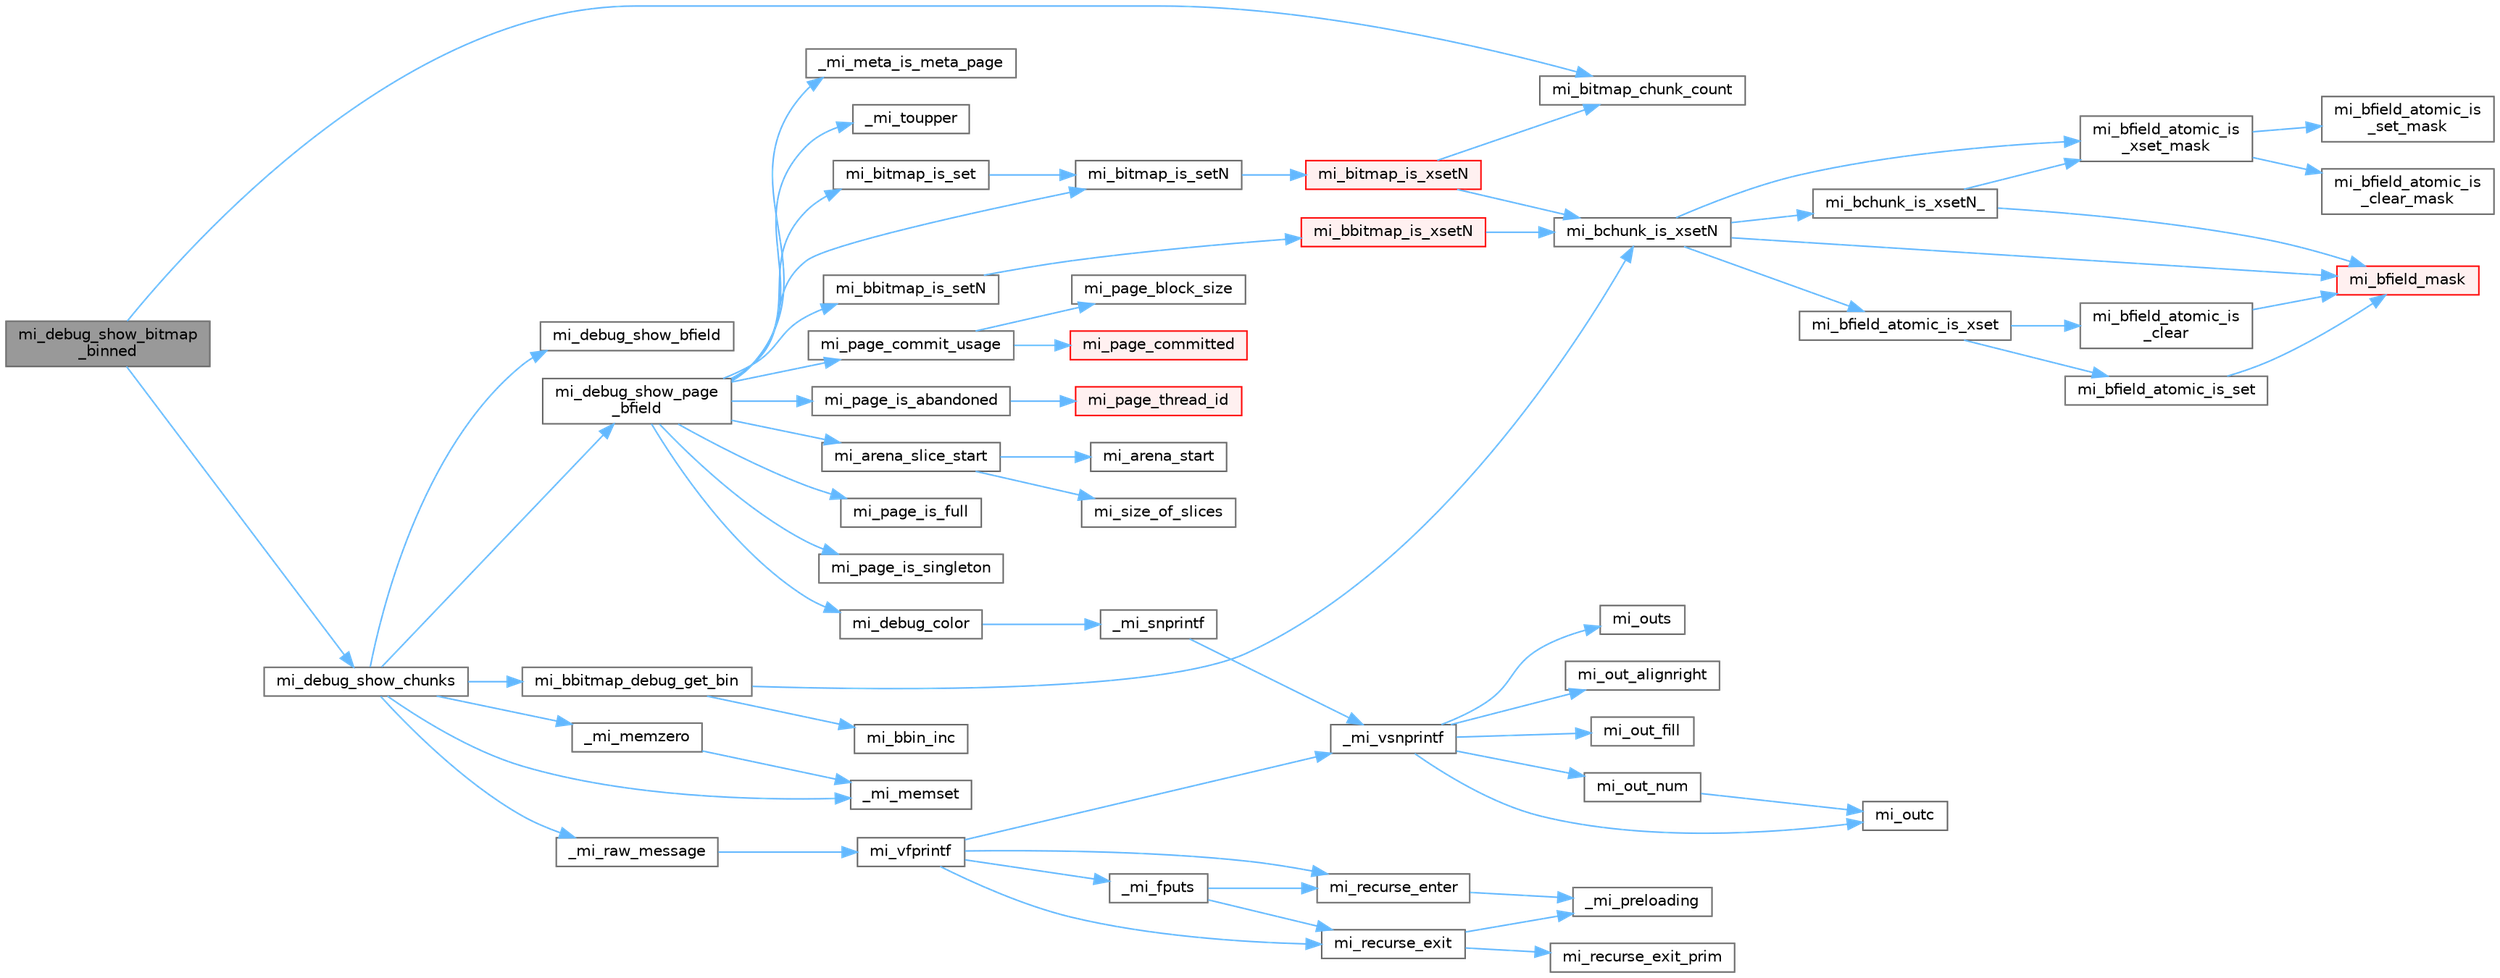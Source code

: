digraph "mi_debug_show_bitmap_binned"
{
 // LATEX_PDF_SIZE
  bgcolor="transparent";
  edge [fontname=Helvetica,fontsize=10,labelfontname=Helvetica,labelfontsize=10];
  node [fontname=Helvetica,fontsize=10,shape=box,height=0.2,width=0.4];
  rankdir="LR";
  Node1 [id="Node000001",label="mi_debug_show_bitmap\l_binned",height=0.2,width=0.4,color="gray40", fillcolor="grey60", style="filled", fontcolor="black",tooltip=" "];
  Node1 -> Node2 [id="edge64_Node000001_Node000002",color="steelblue1",style="solid",tooltip=" "];
  Node2 [id="Node000002",label="mi_bitmap_chunk_count",height=0.2,width=0.4,color="grey40", fillcolor="white", style="filled",URL="$bitmap_8h.html#adbc04bcdad6dd6f18993c5ed4b92f2a4",tooltip=" "];
  Node1 -> Node3 [id="edge65_Node000001_Node000003",color="steelblue1",style="solid",tooltip=" "];
  Node3 [id="Node000003",label="mi_debug_show_chunks",height=0.2,width=0.4,color="grey40", fillcolor="white", style="filled",URL="$arena_8c.html#abd144acb90e54bd24aa887cac35d9dd5",tooltip=" "];
  Node3 -> Node4 [id="edge66_Node000003_Node000004",color="steelblue1",style="solid",tooltip=" "];
  Node4 [id="Node000004",label="_mi_memset",height=0.2,width=0.4,color="grey40", fillcolor="white", style="filled",URL="$_e_a_s_t_l_2packages_2mimalloc_2include_2mimalloc_2internal_8h.html#ae042f084f894809035813d45e3c43561",tooltip=" "];
  Node3 -> Node5 [id="edge67_Node000003_Node000005",color="steelblue1",style="solid",tooltip=" "];
  Node5 [id="Node000005",label="_mi_memzero",height=0.2,width=0.4,color="grey40", fillcolor="white", style="filled",URL="$_e_a_s_t_l_2packages_2mimalloc_2include_2mimalloc_2internal_8h.html#a621a19b2339e1a1d23f8bc1a96eb3b54",tooltip=" "];
  Node5 -> Node4 [id="edge68_Node000005_Node000004",color="steelblue1",style="solid",tooltip=" "];
  Node3 -> Node6 [id="edge69_Node000003_Node000006",color="steelblue1",style="solid",tooltip=" "];
  Node6 [id="Node000006",label="_mi_raw_message",height=0.2,width=0.4,color="grey40", fillcolor="white", style="filled",URL="$options_8c.html#a8799fd3cd2655ef80f0fdc94170042c4",tooltip=" "];
  Node6 -> Node7 [id="edge70_Node000006_Node000007",color="steelblue1",style="solid",tooltip=" "];
  Node7 [id="Node000007",label="mi_vfprintf",height=0.2,width=0.4,color="grey40", fillcolor="white", style="filled",URL="$options_8c.html#a1f31f62f178fb5309451aa44c8d25327",tooltip=" "];
  Node7 -> Node8 [id="edge71_Node000007_Node000008",color="steelblue1",style="solid",tooltip=" "];
  Node8 [id="Node000008",label="_mi_fputs",height=0.2,width=0.4,color="grey40", fillcolor="white", style="filled",URL="$options_8c.html#a74eecad8676654f59f427a84ccc5c19d",tooltip=" "];
  Node8 -> Node9 [id="edge72_Node000008_Node000009",color="steelblue1",style="solid",tooltip=" "];
  Node9 [id="Node000009",label="mi_recurse_enter",height=0.2,width=0.4,color="grey40", fillcolor="white", style="filled",URL="$options_8c.html#a1fdb7bd3b10624ddeabe0988c52a1285",tooltip=" "];
  Node9 -> Node10 [id="edge73_Node000009_Node000010",color="steelblue1",style="solid",tooltip=" "];
  Node10 [id="Node000010",label="_mi_preloading",height=0.2,width=0.4,color="grey40", fillcolor="white", style="filled",URL="$_e_a_s_t_l_2packages_2mimalloc_2src_2init_8c.html#a404be8b4c0576588270fde0b2a4d7832",tooltip=" "];
  Node8 -> Node11 [id="edge74_Node000008_Node000011",color="steelblue1",style="solid",tooltip=" "];
  Node11 [id="Node000011",label="mi_recurse_exit",height=0.2,width=0.4,color="grey40", fillcolor="white", style="filled",URL="$options_8c.html#ae9c4fbdaa6fedca31b9c25dcb78112ae",tooltip=" "];
  Node11 -> Node10 [id="edge75_Node000011_Node000010",color="steelblue1",style="solid",tooltip=" "];
  Node11 -> Node12 [id="edge76_Node000011_Node000012",color="steelblue1",style="solid",tooltip=" "];
  Node12 [id="Node000012",label="mi_recurse_exit_prim",height=0.2,width=0.4,color="grey40", fillcolor="white", style="filled",URL="$options_8c.html#afa5ef675de035537efd679d53d629adc",tooltip=" "];
  Node7 -> Node13 [id="edge77_Node000007_Node000013",color="steelblue1",style="solid",tooltip=" "];
  Node13 [id="Node000013",label="_mi_vsnprintf",height=0.2,width=0.4,color="grey40", fillcolor="white", style="filled",URL="$libc_8c.html#a8991188606f00dc8665aa14d8e7dab83",tooltip=" "];
  Node13 -> Node14 [id="edge78_Node000013_Node000014",color="steelblue1",style="solid",tooltip=" "];
  Node14 [id="Node000014",label="mi_out_alignright",height=0.2,width=0.4,color="grey40", fillcolor="white", style="filled",URL="$libc_8c.html#ad685676d3f84c5cd4dfa7827c23bd5f8",tooltip=" "];
  Node13 -> Node15 [id="edge79_Node000013_Node000015",color="steelblue1",style="solid",tooltip=" "];
  Node15 [id="Node000015",label="mi_out_fill",height=0.2,width=0.4,color="grey40", fillcolor="white", style="filled",URL="$libc_8c.html#aa0ad53a34be55c1788f02c39458eaae2",tooltip=" "];
  Node13 -> Node16 [id="edge80_Node000013_Node000016",color="steelblue1",style="solid",tooltip=" "];
  Node16 [id="Node000016",label="mi_out_num",height=0.2,width=0.4,color="grey40", fillcolor="white", style="filled",URL="$libc_8c.html#a94c4b54180b0199b5ccafd9873ebf4b6",tooltip=" "];
  Node16 -> Node17 [id="edge81_Node000016_Node000017",color="steelblue1",style="solid",tooltip=" "];
  Node17 [id="Node000017",label="mi_outc",height=0.2,width=0.4,color="grey40", fillcolor="white", style="filled",URL="$libc_8c.html#a623f4757c3652532d609471b123b2a38",tooltip=" "];
  Node13 -> Node17 [id="edge82_Node000013_Node000017",color="steelblue1",style="solid",tooltip=" "];
  Node13 -> Node18 [id="edge83_Node000013_Node000018",color="steelblue1",style="solid",tooltip=" "];
  Node18 [id="Node000018",label="mi_outs",height=0.2,width=0.4,color="grey40", fillcolor="white", style="filled",URL="$libc_8c.html#a1ffb38103615c2e8069c56410328ffe9",tooltip=" "];
  Node7 -> Node9 [id="edge84_Node000007_Node000009",color="steelblue1",style="solid",tooltip=" "];
  Node7 -> Node11 [id="edge85_Node000007_Node000011",color="steelblue1",style="solid",tooltip=" "];
  Node3 -> Node19 [id="edge86_Node000003_Node000019",color="steelblue1",style="solid",tooltip=" "];
  Node19 [id="Node000019",label="mi_bbitmap_debug_get_bin",height=0.2,width=0.4,color="grey40", fillcolor="white", style="filled",URL="$bitmap_8c.html#aea80872c733e332f7026d27533dc41b5",tooltip=" "];
  Node19 -> Node20 [id="edge87_Node000019_Node000020",color="steelblue1",style="solid",tooltip=" "];
  Node20 [id="Node000020",label="mi_bbin_inc",height=0.2,width=0.4,color="grey40", fillcolor="white", style="filled",URL="$bitmap_8h.html#a3ac44ca2692e75b2a9bc1ab1ed9f5a84",tooltip=" "];
  Node19 -> Node21 [id="edge88_Node000019_Node000021",color="steelblue1",style="solid",tooltip=" "];
  Node21 [id="Node000021",label="mi_bchunk_is_xsetN",height=0.2,width=0.4,color="grey40", fillcolor="white", style="filled",URL="$bitmap_8c.html#ab0d208390523d5afdb78b6f0be816b2f",tooltip=" "];
  Node21 -> Node22 [id="edge89_Node000021_Node000022",color="steelblue1",style="solid",tooltip=" "];
  Node22 [id="Node000022",label="mi_bchunk_is_xsetN_",height=0.2,width=0.4,color="grey40", fillcolor="white", style="filled",URL="$bitmap_8c.html#a07385ebbb69ea290eefe819da4e74d3f",tooltip=" "];
  Node22 -> Node23 [id="edge90_Node000022_Node000023",color="steelblue1",style="solid",tooltip=" "];
  Node23 [id="Node000023",label="mi_bfield_atomic_is\l_xset_mask",height=0.2,width=0.4,color="grey40", fillcolor="white", style="filled",URL="$bitmap_8c.html#ac5d99a264e3b1e53dcb8303da5b75507",tooltip=" "];
  Node23 -> Node24 [id="edge91_Node000023_Node000024",color="steelblue1",style="solid",tooltip=" "];
  Node24 [id="Node000024",label="mi_bfield_atomic_is\l_clear_mask",height=0.2,width=0.4,color="grey40", fillcolor="white", style="filled",URL="$bitmap_8c.html#a9aecee19df069ccd6d48714a369514c5",tooltip=" "];
  Node23 -> Node25 [id="edge92_Node000023_Node000025",color="steelblue1",style="solid",tooltip=" "];
  Node25 [id="Node000025",label="mi_bfield_atomic_is\l_set_mask",height=0.2,width=0.4,color="grey40", fillcolor="white", style="filled",URL="$bitmap_8c.html#af01dc0a9a59e0bc965a9c660b3b128ff",tooltip=" "];
  Node22 -> Node26 [id="edge93_Node000022_Node000026",color="steelblue1",style="solid",tooltip=" "];
  Node26 [id="Node000026",label="mi_bfield_mask",height=0.2,width=0.4,color="red", fillcolor="#FFF0F0", style="filled",URL="$bitmap_8c.html#aa4d08980dc8daf4bb8b950a4d4a687ef",tooltip=" "];
  Node21 -> Node29 [id="edge94_Node000021_Node000029",color="steelblue1",style="solid",tooltip=" "];
  Node29 [id="Node000029",label="mi_bfield_atomic_is_xset",height=0.2,width=0.4,color="grey40", fillcolor="white", style="filled",URL="$bitmap_8c.html#a707f03eca576cefd148997912dc4759a",tooltip=" "];
  Node29 -> Node30 [id="edge95_Node000029_Node000030",color="steelblue1",style="solid",tooltip=" "];
  Node30 [id="Node000030",label="mi_bfield_atomic_is\l_clear",height=0.2,width=0.4,color="grey40", fillcolor="white", style="filled",URL="$bitmap_8c.html#a3390b1df276fa17aac13dcefae49f949",tooltip=" "];
  Node30 -> Node26 [id="edge96_Node000030_Node000026",color="steelblue1",style="solid",tooltip=" "];
  Node29 -> Node31 [id="edge97_Node000029_Node000031",color="steelblue1",style="solid",tooltip=" "];
  Node31 [id="Node000031",label="mi_bfield_atomic_is_set",height=0.2,width=0.4,color="grey40", fillcolor="white", style="filled",URL="$bitmap_8c.html#aba621efc222669e8ec2e92937b5c7312",tooltip=" "];
  Node31 -> Node26 [id="edge98_Node000031_Node000026",color="steelblue1",style="solid",tooltip=" "];
  Node21 -> Node23 [id="edge99_Node000021_Node000023",color="steelblue1",style="solid",tooltip=" "];
  Node21 -> Node26 [id="edge100_Node000021_Node000026",color="steelblue1",style="solid",tooltip=" "];
  Node3 -> Node32 [id="edge101_Node000003_Node000032",color="steelblue1",style="solid",tooltip=" "];
  Node32 [id="Node000032",label="mi_debug_show_bfield",height=0.2,width=0.4,color="grey40", fillcolor="white", style="filled",URL="$arena_8c.html#a6229a01eb81531019f8911b77c2636dd",tooltip=" "];
  Node3 -> Node33 [id="edge102_Node000003_Node000033",color="steelblue1",style="solid",tooltip=" "];
  Node33 [id="Node000033",label="mi_debug_show_page\l_bfield",height=0.2,width=0.4,color="grey40", fillcolor="white", style="filled",URL="$arena_8c.html#a858ae5fddfdab87d4aafc00f12e620c7",tooltip=" "];
  Node33 -> Node34 [id="edge103_Node000033_Node000034",color="steelblue1",style="solid",tooltip=" "];
  Node34 [id="Node000034",label="_mi_meta_is_meta_page",height=0.2,width=0.4,color="grey40", fillcolor="white", style="filled",URL="$arena-meta_8c.html#a12374d5d49185e7aaa3fbe7fd483cbb5",tooltip=" "];
  Node33 -> Node35 [id="edge104_Node000033_Node000035",color="steelblue1",style="solid",tooltip=" "];
  Node35 [id="Node000035",label="_mi_toupper",height=0.2,width=0.4,color="grey40", fillcolor="white", style="filled",URL="$libc_8c.html#a0d811385427149f1ea8637c8fab1fd07",tooltip=" "];
  Node33 -> Node36 [id="edge105_Node000033_Node000036",color="steelblue1",style="solid",tooltip=" "];
  Node36 [id="Node000036",label="mi_arena_slice_start",height=0.2,width=0.4,color="grey40", fillcolor="white", style="filled",URL="$arena_8c.html#a0a2d2bb37e419baf7d346107e77c6e05",tooltip=" "];
  Node36 -> Node37 [id="edge106_Node000036_Node000037",color="steelblue1",style="solid",tooltip=" "];
  Node37 [id="Node000037",label="mi_arena_start",height=0.2,width=0.4,color="grey40", fillcolor="white", style="filled",URL="$arena_8c.html#a8aa073deb4be73d4bbc7b27864c55cd4",tooltip=" "];
  Node36 -> Node38 [id="edge107_Node000036_Node000038",color="steelblue1",style="solid",tooltip=" "];
  Node38 [id="Node000038",label="mi_size_of_slices",height=0.2,width=0.4,color="grey40", fillcolor="white", style="filled",URL="$_e_a_s_t_l_2packages_2mimalloc_2include_2mimalloc_2internal_8h.html#ae8e31ea92ee1ee2f1a93ea87d0184436",tooltip=" "];
  Node33 -> Node39 [id="edge108_Node000033_Node000039",color="steelblue1",style="solid",tooltip=" "];
  Node39 [id="Node000039",label="mi_bbitmap_is_setN",height=0.2,width=0.4,color="grey40", fillcolor="white", style="filled",URL="$bitmap_8h.html#abd353a68e23af859581f723f5918fb5b",tooltip=" "];
  Node39 -> Node40 [id="edge109_Node000039_Node000040",color="steelblue1",style="solid",tooltip=" "];
  Node40 [id="Node000040",label="mi_bbitmap_is_xsetN",height=0.2,width=0.4,color="red", fillcolor="#FFF0F0", style="filled",URL="$bitmap_8c.html#a143c1ab4aaff95bc9a5642f45e2fc52f",tooltip=" "];
  Node40 -> Node21 [id="edge110_Node000040_Node000021",color="steelblue1",style="solid",tooltip=" "];
  Node33 -> Node43 [id="edge111_Node000033_Node000043",color="steelblue1",style="solid",tooltip=" "];
  Node43 [id="Node000043",label="mi_bitmap_is_set",height=0.2,width=0.4,color="grey40", fillcolor="white", style="filled",URL="$bitmap_8h.html#a16bfdf9334caeca0f356c0bdae1c7282",tooltip=" "];
  Node43 -> Node44 [id="edge112_Node000043_Node000044",color="steelblue1",style="solid",tooltip=" "];
  Node44 [id="Node000044",label="mi_bitmap_is_setN",height=0.2,width=0.4,color="grey40", fillcolor="white", style="filled",URL="$bitmap_8h.html#a1198ba479412d3f0fa55b87e40397dfa",tooltip=" "];
  Node44 -> Node45 [id="edge113_Node000044_Node000045",color="steelblue1",style="solid",tooltip=" "];
  Node45 [id="Node000045",label="mi_bitmap_is_xsetN",height=0.2,width=0.4,color="red", fillcolor="#FFF0F0", style="filled",URL="$bitmap_8c.html#adb22535bc9bc502a2e9f4f41e64972b2",tooltip=" "];
  Node45 -> Node21 [id="edge114_Node000045_Node000021",color="steelblue1",style="solid",tooltip=" "];
  Node45 -> Node2 [id="edge115_Node000045_Node000002",color="steelblue1",style="solid",tooltip=" "];
  Node33 -> Node44 [id="edge116_Node000033_Node000044",color="steelblue1",style="solid",tooltip=" "];
  Node33 -> Node47 [id="edge117_Node000033_Node000047",color="steelblue1",style="solid",tooltip=" "];
  Node47 [id="Node000047",label="mi_debug_color",height=0.2,width=0.4,color="grey40", fillcolor="white", style="filled",URL="$arena_8c.html#a492a60fa02bc2f68f5fb1d9a29c360a3",tooltip=" "];
  Node47 -> Node48 [id="edge118_Node000047_Node000048",color="steelblue1",style="solid",tooltip=" "];
  Node48 [id="Node000048",label="_mi_snprintf",height=0.2,width=0.4,color="grey40", fillcolor="white", style="filled",URL="$libc_8c.html#a6c2f4673e3317f332571bc1bec18c49b",tooltip=" "];
  Node48 -> Node13 [id="edge119_Node000048_Node000013",color="steelblue1",style="solid",tooltip=" "];
  Node33 -> Node49 [id="edge120_Node000033_Node000049",color="steelblue1",style="solid",tooltip=" "];
  Node49 [id="Node000049",label="mi_page_commit_usage",height=0.2,width=0.4,color="grey40", fillcolor="white", style="filled",URL="$arena_8c.html#a96e03cbf6f6f9fd96b1b8aa66bc047de",tooltip=" "];
  Node49 -> Node50 [id="edge121_Node000049_Node000050",color="steelblue1",style="solid",tooltip=" "];
  Node50 [id="Node000050",label="mi_page_block_size",height=0.2,width=0.4,color="grey40", fillcolor="white", style="filled",URL="$_e_a_s_t_l_2packages_2mimalloc_2include_2mimalloc_2internal_8h.html#a6134893990c1f09da2b40092ceecc780",tooltip=" "];
  Node49 -> Node51 [id="edge122_Node000049_Node000051",color="steelblue1",style="solid",tooltip=" "];
  Node51 [id="Node000051",label="mi_page_committed",height=0.2,width=0.4,color="red", fillcolor="#FFF0F0", style="filled",URL="$_e_a_s_t_l_2packages_2mimalloc_2include_2mimalloc_2internal_8h.html#a0ebedfe1875740753164d3bf0a948d31",tooltip=" "];
  Node33 -> Node54 [id="edge123_Node000033_Node000054",color="steelblue1",style="solid",tooltip=" "];
  Node54 [id="Node000054",label="mi_page_is_abandoned",height=0.2,width=0.4,color="grey40", fillcolor="white", style="filled",URL="$_e_a_s_t_l_2packages_2mimalloc_2include_2mimalloc_2internal_8h.html#aa75f964d916bd58a37861b88491c51fb",tooltip=" "];
  Node54 -> Node55 [id="edge124_Node000054_Node000055",color="steelblue1",style="solid",tooltip=" "];
  Node55 [id="Node000055",label="mi_page_thread_id",height=0.2,width=0.4,color="red", fillcolor="#FFF0F0", style="filled",URL="$_e_a_s_t_l_2packages_2mimalloc_2include_2mimalloc_2internal_8h.html#a90afabd9cd5163cc55285f6f60107e4e",tooltip=" "];
  Node33 -> Node57 [id="edge125_Node000033_Node000057",color="steelblue1",style="solid",tooltip=" "];
  Node57 [id="Node000057",label="mi_page_is_full",height=0.2,width=0.4,color="grey40", fillcolor="white", style="filled",URL="$_e_a_s_t_l_2packages_2mimalloc_2include_2mimalloc_2internal_8h.html#a36f23c498e9d9d6eede31eb1738754ec",tooltip=" "];
  Node33 -> Node58 [id="edge126_Node000033_Node000058",color="steelblue1",style="solid",tooltip=" "];
  Node58 [id="Node000058",label="mi_page_is_singleton",height=0.2,width=0.4,color="grey40", fillcolor="white", style="filled",URL="$_e_a_s_t_l_2packages_2mimalloc_2include_2mimalloc_2internal_8h.html#a1b94ed5207a90334cdecba2006d91038",tooltip=" "];
}
